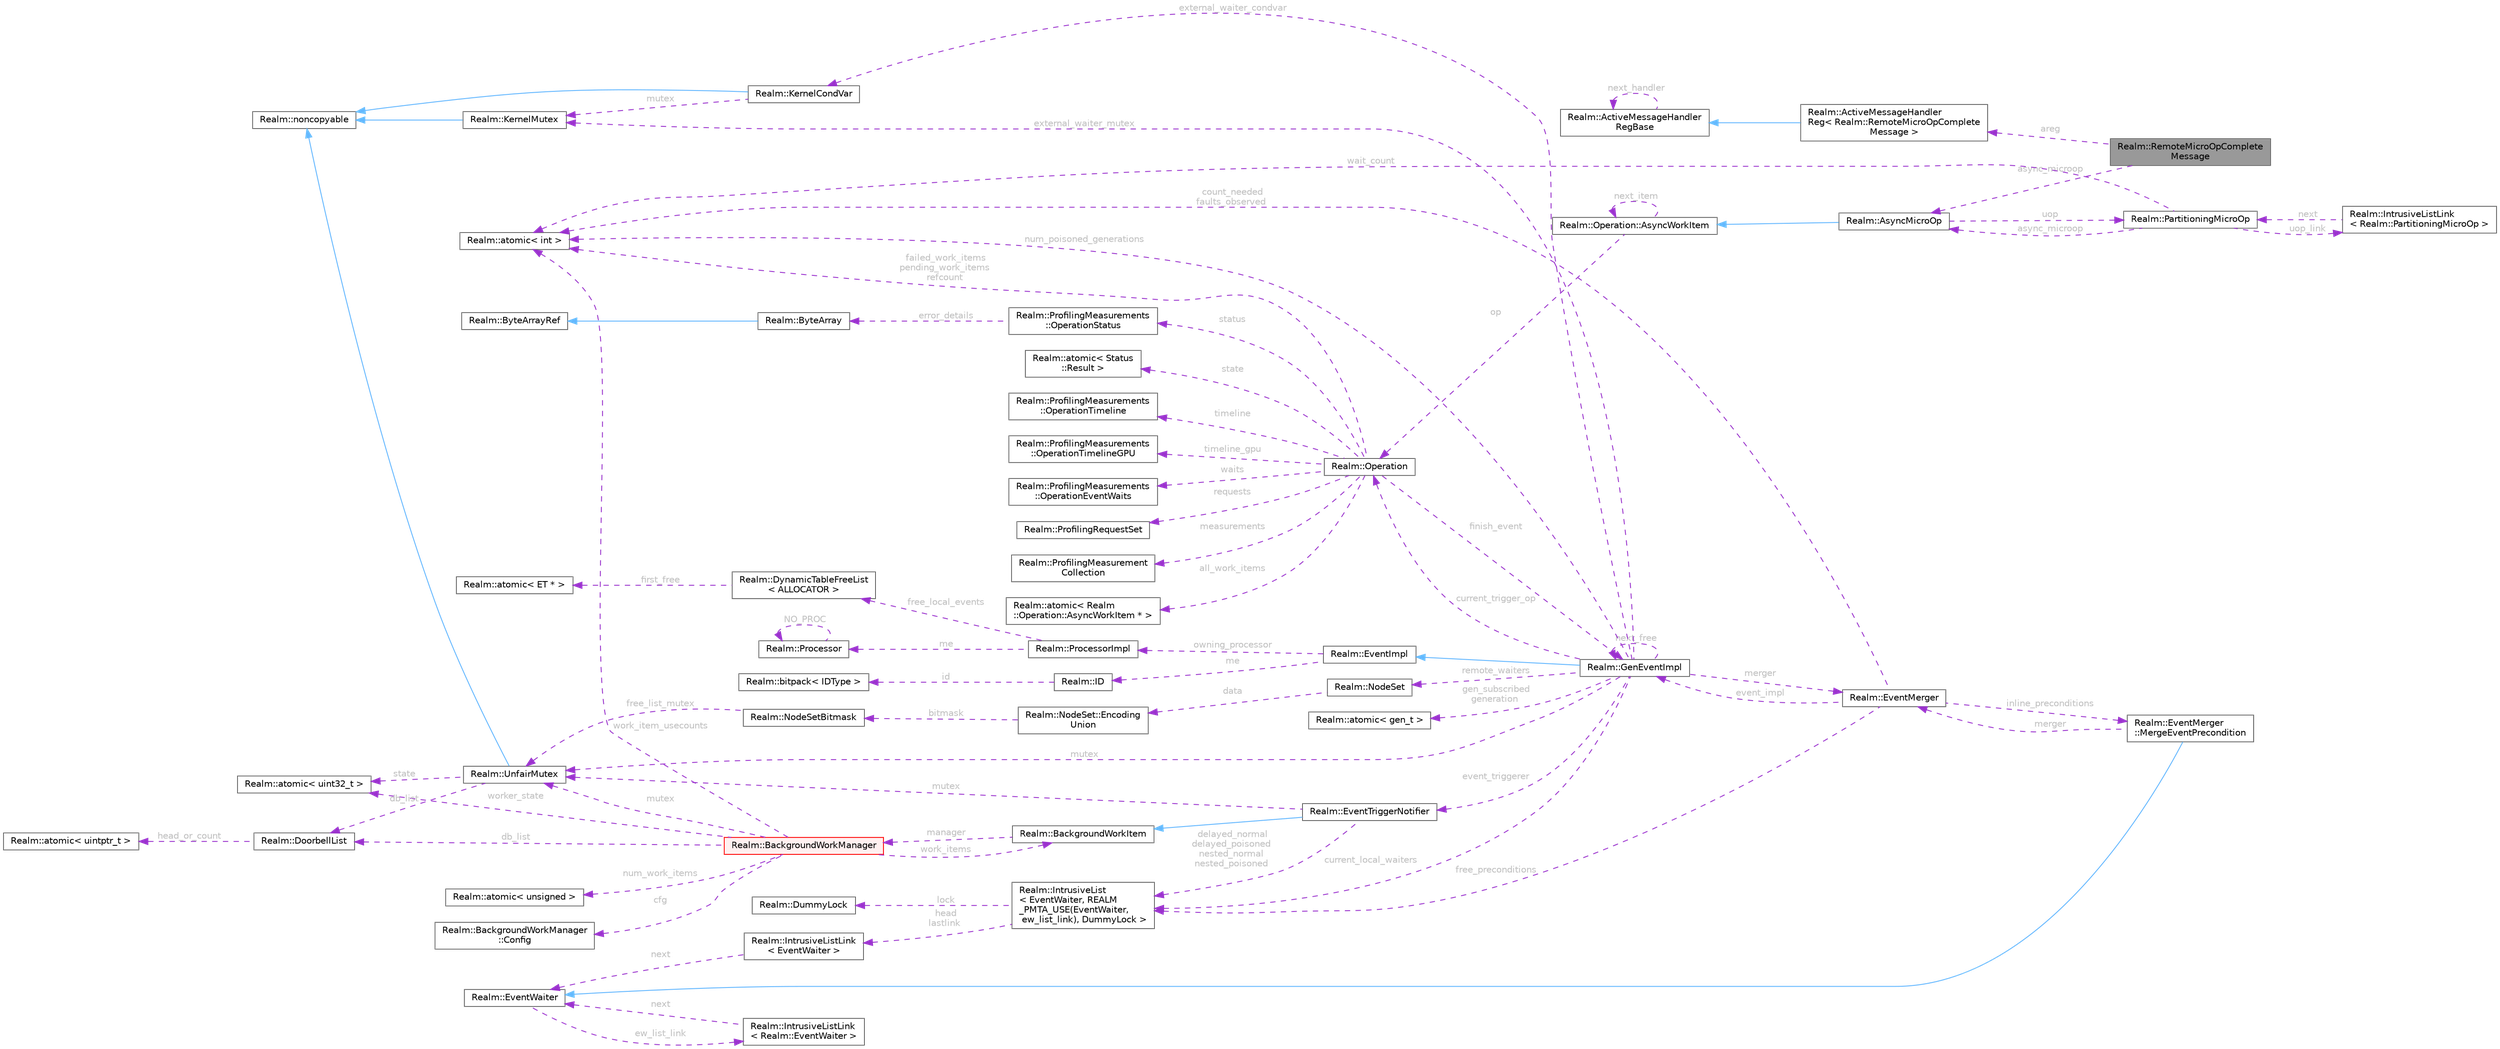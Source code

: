digraph "Realm::RemoteMicroOpCompleteMessage"
{
 // LATEX_PDF_SIZE
  bgcolor="transparent";
  edge [fontname=Helvetica,fontsize=10,labelfontname=Helvetica,labelfontsize=10];
  node [fontname=Helvetica,fontsize=10,shape=box,height=0.2,width=0.4];
  rankdir="LR";
  Node1 [id="Node000001",label="Realm::RemoteMicroOpComplete\lMessage",height=0.2,width=0.4,color="gray40", fillcolor="grey60", style="filled", fontcolor="black",tooltip=" "];
  Node2 -> Node1 [id="edge1_Node000001_Node000002",dir="back",color="darkorchid3",style="dashed",tooltip=" ",label=" async_microop",fontcolor="grey" ];
  Node2 [id="Node000002",label="Realm::AsyncMicroOp",height=0.2,width=0.4,color="gray40", fillcolor="white", style="filled",URL="$classRealm_1_1AsyncMicroOp.html",tooltip=" "];
  Node3 -> Node2 [id="edge2_Node000002_Node000003",dir="back",color="steelblue1",style="solid",tooltip=" "];
  Node3 [id="Node000003",label="Realm::Operation::AsyncWorkItem",height=0.2,width=0.4,color="gray40", fillcolor="white", style="filled",URL="$classRealm_1_1Operation_1_1AsyncWorkItem.html",tooltip=" "];
  Node4 -> Node3 [id="edge3_Node000003_Node000004",dir="back",color="darkorchid3",style="dashed",tooltip=" ",label=" op",fontcolor="grey" ];
  Node4 [id="Node000004",label="Realm::Operation",height=0.2,width=0.4,color="gray40", fillcolor="white", style="filled",URL="$classRealm_1_1Operation.html",tooltip=" "];
  Node5 -> Node4 [id="edge4_Node000004_Node000005",dir="back",color="darkorchid3",style="dashed",tooltip=" ",label=" finish_event",fontcolor="grey" ];
  Node5 [id="Node000005",label="Realm::GenEventImpl",height=0.2,width=0.4,color="gray40", fillcolor="white", style="filled",URL="$classRealm_1_1GenEventImpl.html",tooltip=" "];
  Node6 -> Node5 [id="edge5_Node000005_Node000006",dir="back",color="steelblue1",style="solid",tooltip=" "];
  Node6 [id="Node000006",label="Realm::EventImpl",height=0.2,width=0.4,color="gray40", fillcolor="white", style="filled",URL="$classRealm_1_1EventImpl.html",tooltip=" "];
  Node7 -> Node6 [id="edge6_Node000006_Node000007",dir="back",color="darkorchid3",style="dashed",tooltip=" ",label=" me",fontcolor="grey" ];
  Node7 [id="Node000007",label="Realm::ID",height=0.2,width=0.4,color="gray40", fillcolor="white", style="filled",URL="$classRealm_1_1ID.html",tooltip=" "];
  Node8 -> Node7 [id="edge7_Node000007_Node000008",dir="back",color="darkorchid3",style="dashed",tooltip=" ",label=" id",fontcolor="grey" ];
  Node8 [id="Node000008",label="Realm::bitpack\< IDType \>",height=0.2,width=0.4,color="gray40", fillcolor="white", style="filled",URL="$classRealm_1_1bitpack.html",tooltip=" "];
  Node9 -> Node6 [id="edge8_Node000006_Node000009",dir="back",color="darkorchid3",style="dashed",tooltip=" ",label=" owning_processor",fontcolor="grey" ];
  Node9 [id="Node000009",label="Realm::ProcessorImpl",height=0.2,width=0.4,color="gray40", fillcolor="white", style="filled",URL="$classRealm_1_1ProcessorImpl.html",tooltip=" "];
  Node10 -> Node9 [id="edge9_Node000009_Node000010",dir="back",color="darkorchid3",style="dashed",tooltip=" ",label=" free_local_events",fontcolor="grey" ];
  Node10 [id="Node000010",label="Realm::DynamicTableFreeList\l\< ALLOCATOR \>",height=0.2,width=0.4,color="gray40", fillcolor="white", style="filled",URL="$classRealm_1_1DynamicTableFreeList.html",tooltip=" "];
  Node11 -> Node10 [id="edge10_Node000010_Node000011",dir="back",color="darkorchid3",style="dashed",tooltip=" ",label=" first_free",fontcolor="grey" ];
  Node11 [id="Node000011",label="Realm::atomic\< ET * \>",height=0.2,width=0.4,color="gray40", fillcolor="white", style="filled",URL="$classRealm_1_1atomic.html",tooltip=" "];
  Node12 -> Node9 [id="edge11_Node000009_Node000012",dir="back",color="darkorchid3",style="dashed",tooltip=" ",label=" me",fontcolor="grey" ];
  Node12 [id="Node000012",label="Realm::Processor",height=0.2,width=0.4,color="gray40", fillcolor="white", style="filled",URL="$classRealm_1_1Processor.html",tooltip=" "];
  Node12 -> Node12 [id="edge12_Node000012_Node000012",dir="back",color="darkorchid3",style="dashed",tooltip=" ",label=" NO_PROC",fontcolor="grey" ];
  Node13 -> Node5 [id="edge13_Node000005_Node000013",dir="back",color="darkorchid3",style="dashed",tooltip=" ",label=" gen_subscribed\ngeneration",fontcolor="grey" ];
  Node13 [id="Node000013",label="Realm::atomic\< gen_t \>",height=0.2,width=0.4,color="gray40", fillcolor="white", style="filled",URL="$classRealm_1_1atomic.html",tooltip=" "];
  Node14 -> Node5 [id="edge14_Node000005_Node000014",dir="back",color="darkorchid3",style="dashed",tooltip=" ",label=" num_poisoned_generations",fontcolor="grey" ];
  Node14 [id="Node000014",label="Realm::atomic\< int \>",height=0.2,width=0.4,color="gray40", fillcolor="white", style="filled",URL="$classRealm_1_1atomic.html",tooltip=" "];
  Node5 -> Node5 [id="edge15_Node000005_Node000005",dir="back",color="darkorchid3",style="dashed",tooltip=" ",label=" next_free",fontcolor="grey" ];
  Node15 -> Node5 [id="edge16_Node000005_Node000015",dir="back",color="darkorchid3",style="dashed",tooltip=" ",label=" merger",fontcolor="grey" ];
  Node15 [id="Node000015",label="Realm::EventMerger",height=0.2,width=0.4,color="gray40", fillcolor="white", style="filled",URL="$classRealm_1_1EventMerger.html",tooltip=" "];
  Node5 -> Node15 [id="edge17_Node000015_Node000005",dir="back",color="darkorchid3",style="dashed",tooltip=" ",label=" event_impl",fontcolor="grey" ];
  Node14 -> Node15 [id="edge18_Node000015_Node000014",dir="back",color="darkorchid3",style="dashed",tooltip=" ",label=" count_needed\nfaults_observed",fontcolor="grey" ];
  Node16 -> Node15 [id="edge19_Node000015_Node000016",dir="back",color="darkorchid3",style="dashed",tooltip=" ",label=" inline_preconditions",fontcolor="grey" ];
  Node16 [id="Node000016",label="Realm::EventMerger\l::MergeEventPrecondition",height=0.2,width=0.4,color="gray40", fillcolor="white", style="filled",URL="$classRealm_1_1EventMerger_1_1MergeEventPrecondition.html",tooltip=" "];
  Node17 -> Node16 [id="edge20_Node000016_Node000017",dir="back",color="steelblue1",style="solid",tooltip=" "];
  Node17 [id="Node000017",label="Realm::EventWaiter",height=0.2,width=0.4,color="gray40", fillcolor="white", style="filled",URL="$classRealm_1_1EventWaiter.html",tooltip=" "];
  Node18 -> Node17 [id="edge21_Node000017_Node000018",dir="back",color="darkorchid3",style="dashed",tooltip=" ",label=" ew_list_link",fontcolor="grey" ];
  Node18 [id="Node000018",label="Realm::IntrusiveListLink\l\< Realm::EventWaiter \>",height=0.2,width=0.4,color="gray40", fillcolor="white", style="filled",URL="$structRealm_1_1IntrusiveListLink.html",tooltip=" "];
  Node17 -> Node18 [id="edge22_Node000018_Node000017",dir="back",color="darkorchid3",style="dashed",tooltip=" ",label=" next",fontcolor="grey" ];
  Node15 -> Node16 [id="edge23_Node000016_Node000015",dir="back",color="darkorchid3",style="dashed",tooltip=" ",label=" merger",fontcolor="grey" ];
  Node19 -> Node15 [id="edge24_Node000015_Node000019",dir="back",color="darkorchid3",style="dashed",tooltip=" ",label=" free_preconditions",fontcolor="grey" ];
  Node19 [id="Node000019",label="Realm::IntrusiveList\l\< EventWaiter, REALM\l_PMTA_USE(EventWaiter,\l ew_list_link), DummyLock \>",height=0.2,width=0.4,color="gray40", fillcolor="white", style="filled",URL="$classRealm_1_1IntrusiveList.html",tooltip=" "];
  Node20 -> Node19 [id="edge25_Node000019_Node000020",dir="back",color="darkorchid3",style="dashed",tooltip=" ",label=" lock",fontcolor="grey" ];
  Node20 [id="Node000020",label="Realm::DummyLock",height=0.2,width=0.4,color="gray40", fillcolor="white", style="filled",URL="$classRealm_1_1DummyLock.html",tooltip=" "];
  Node21 -> Node19 [id="edge26_Node000019_Node000021",dir="back",color="darkorchid3",style="dashed",tooltip=" ",label=" head\nlastlink",fontcolor="grey" ];
  Node21 [id="Node000021",label="Realm::IntrusiveListLink\l\< EventWaiter \>",height=0.2,width=0.4,color="gray40", fillcolor="white", style="filled",URL="$structRealm_1_1IntrusiveListLink.html",tooltip=" "];
  Node17 -> Node21 [id="edge27_Node000021_Node000017",dir="back",color="darkorchid3",style="dashed",tooltip=" ",label=" next",fontcolor="grey" ];
  Node22 -> Node5 [id="edge28_Node000005_Node000022",dir="back",color="darkorchid3",style="dashed",tooltip=" ",label=" event_triggerer",fontcolor="grey" ];
  Node22 [id="Node000022",label="Realm::EventTriggerNotifier",height=0.2,width=0.4,color="gray40", fillcolor="white", style="filled",URL="$classRealm_1_1EventTriggerNotifier.html",tooltip=" "];
  Node23 -> Node22 [id="edge29_Node000022_Node000023",dir="back",color="steelblue1",style="solid",tooltip=" "];
  Node23 [id="Node000023",label="Realm::BackgroundWorkItem",height=0.2,width=0.4,color="gray40", fillcolor="white", style="filled",URL="$classRealm_1_1BackgroundWorkItem.html",tooltip=" "];
  Node24 -> Node23 [id="edge30_Node000023_Node000024",dir="back",color="darkorchid3",style="dashed",tooltip=" ",label=" manager",fontcolor="grey" ];
  Node24 [id="Node000024",label="Realm::BackgroundWorkManager",height=0.2,width=0.4,color="red", fillcolor="#FFF0F0", style="filled",URL="$classRealm_1_1BackgroundWorkManager.html",tooltip=" "];
  Node25 -> Node24 [id="edge31_Node000024_Node000025",dir="back",color="darkorchid3",style="dashed",tooltip=" ",label=" cfg",fontcolor="grey" ];
  Node25 [id="Node000025",label="Realm::BackgroundWorkManager\l::Config",height=0.2,width=0.4,color="gray40", fillcolor="white", style="filled",URL="$structRealm_1_1BackgroundWorkManager_1_1Config.html",tooltip=" "];
  Node26 -> Node24 [id="edge32_Node000024_Node000026",dir="back",color="darkorchid3",style="dashed",tooltip=" ",label=" mutex",fontcolor="grey" ];
  Node26 [id="Node000026",label="Realm::UnfairMutex",height=0.2,width=0.4,color="gray40", fillcolor="white", style="filled",URL="$classRealm_1_1UnfairMutex.html",tooltip=" "];
  Node27 -> Node26 [id="edge33_Node000026_Node000027",dir="back",color="steelblue1",style="solid",tooltip=" "];
  Node27 [id="Node000027",label="Realm::noncopyable",height=0.2,width=0.4,color="gray40", fillcolor="white", style="filled",URL="$classRealm_1_1noncopyable.html",tooltip=" "];
  Node28 -> Node26 [id="edge34_Node000026_Node000028",dir="back",color="darkorchid3",style="dashed",tooltip=" ",label=" state",fontcolor="grey" ];
  Node28 [id="Node000028",label="Realm::atomic\< uint32_t \>",height=0.2,width=0.4,color="gray40", fillcolor="white", style="filled",URL="$classRealm_1_1atomic.html",tooltip=" "];
  Node29 -> Node26 [id="edge35_Node000026_Node000029",dir="back",color="darkorchid3",style="dashed",tooltip=" ",label=" db_list",fontcolor="grey" ];
  Node29 [id="Node000029",label="Realm::DoorbellList",height=0.2,width=0.4,color="gray40", fillcolor="white", style="filled",URL="$classRealm_1_1DoorbellList.html",tooltip=" "];
  Node30 -> Node29 [id="edge36_Node000029_Node000030",dir="back",color="darkorchid3",style="dashed",tooltip=" ",label=" head_or_count",fontcolor="grey" ];
  Node30 [id="Node000030",label="Realm::atomic\< uintptr_t \>",height=0.2,width=0.4,color="gray40", fillcolor="white", style="filled",URL="$classRealm_1_1atomic.html",tooltip=" "];
  Node31 -> Node24 [id="edge37_Node000024_Node000031",dir="back",color="darkorchid3",style="dashed",tooltip=" ",label=" num_work_items",fontcolor="grey" ];
  Node31 [id="Node000031",label="Realm::atomic\< unsigned \>",height=0.2,width=0.4,color="gray40", fillcolor="white", style="filled",URL="$classRealm_1_1atomic.html",tooltip=" "];
  Node14 -> Node24 [id="edge38_Node000024_Node000014",dir="back",color="darkorchid3",style="dashed",tooltip=" ",label=" work_item_usecounts",fontcolor="grey" ];
  Node23 -> Node24 [id="edge39_Node000024_Node000023",dir="back",color="darkorchid3",style="dashed",tooltip=" ",label=" work_items",fontcolor="grey" ];
  Node28 -> Node24 [id="edge40_Node000024_Node000028",dir="back",color="darkorchid3",style="dashed",tooltip=" ",label=" worker_state",fontcolor="grey" ];
  Node29 -> Node24 [id="edge41_Node000024_Node000029",dir="back",color="darkorchid3",style="dashed",tooltip=" ",label=" db_list",fontcolor="grey" ];
  Node26 -> Node22 [id="edge42_Node000022_Node000026",dir="back",color="darkorchid3",style="dashed",tooltip=" ",label=" mutex",fontcolor="grey" ];
  Node19 -> Node22 [id="edge43_Node000022_Node000019",dir="back",color="darkorchid3",style="dashed",tooltip=" ",label=" delayed_normal\ndelayed_poisoned\nnested_normal\nnested_poisoned",fontcolor="grey" ];
  Node26 -> Node5 [id="edge44_Node000005_Node000026",dir="back",color="darkorchid3",style="dashed",tooltip=" ",label=" mutex",fontcolor="grey" ];
  Node4 -> Node5 [id="edge45_Node000005_Node000004",dir="back",color="darkorchid3",style="dashed",tooltip=" ",label=" current_trigger_op",fontcolor="grey" ];
  Node19 -> Node5 [id="edge46_Node000005_Node000019",dir="back",color="darkorchid3",style="dashed",tooltip=" ",label=" current_local_waiters",fontcolor="grey" ];
  Node35 -> Node5 [id="edge47_Node000005_Node000035",dir="back",color="darkorchid3",style="dashed",tooltip=" ",label=" external_waiter_mutex",fontcolor="grey" ];
  Node35 [id="Node000035",label="Realm::KernelMutex",height=0.2,width=0.4,color="gray40", fillcolor="white", style="filled",URL="$classRealm_1_1KernelMutex.html",tooltip=" "];
  Node27 -> Node35 [id="edge48_Node000035_Node000027",dir="back",color="steelblue1",style="solid",tooltip=" "];
  Node36 -> Node5 [id="edge49_Node000005_Node000036",dir="back",color="darkorchid3",style="dashed",tooltip=" ",label=" external_waiter_condvar",fontcolor="grey" ];
  Node36 [id="Node000036",label="Realm::KernelCondVar",height=0.2,width=0.4,color="gray40", fillcolor="white", style="filled",URL="$classRealm_1_1KernelCondVar.html",tooltip=" "];
  Node27 -> Node36 [id="edge50_Node000036_Node000027",dir="back",color="steelblue1",style="solid",tooltip=" "];
  Node35 -> Node36 [id="edge51_Node000036_Node000035",dir="back",color="darkorchid3",style="dashed",tooltip=" ",label=" mutex",fontcolor="grey" ];
  Node37 -> Node5 [id="edge52_Node000005_Node000037",dir="back",color="darkorchid3",style="dashed",tooltip=" ",label=" remote_waiters",fontcolor="grey" ];
  Node37 [id="Node000037",label="Realm::NodeSet",height=0.2,width=0.4,color="gray40", fillcolor="white", style="filled",URL="$classRealm_1_1NodeSet.html",tooltip=" "];
  Node38 -> Node37 [id="edge53_Node000037_Node000038",dir="back",color="darkorchid3",style="dashed",tooltip=" ",label=" data",fontcolor="grey" ];
  Node38 [id="Node000038",label="Realm::NodeSet::Encoding\lUnion",height=0.2,width=0.4,color="gray40", fillcolor="white", style="filled",URL="$unionRealm_1_1NodeSet_1_1EncodingUnion.html",tooltip=" "];
  Node39 -> Node38 [id="edge54_Node000038_Node000039",dir="back",color="darkorchid3",style="dashed",tooltip=" ",label=" bitmask",fontcolor="grey" ];
  Node39 [id="Node000039",label="Realm::NodeSetBitmask",height=0.2,width=0.4,color="gray40", fillcolor="white", style="filled",URL="$classRealm_1_1NodeSetBitmask.html",tooltip=" "];
  Node26 -> Node39 [id="edge55_Node000039_Node000026",dir="back",color="darkorchid3",style="dashed",tooltip=" ",label=" free_list_mutex",fontcolor="grey" ];
  Node14 -> Node4 [id="edge56_Node000004_Node000014",dir="back",color="darkorchid3",style="dashed",tooltip=" ",label=" failed_work_items\npending_work_items\nrefcount",fontcolor="grey" ];
  Node40 -> Node4 [id="edge57_Node000004_Node000040",dir="back",color="darkorchid3",style="dashed",tooltip=" ",label=" state",fontcolor="grey" ];
  Node40 [id="Node000040",label="Realm::atomic\< Status\l::Result \>",height=0.2,width=0.4,color="gray40", fillcolor="white", style="filled",URL="$classRealm_1_1atomic.html",tooltip=" "];
  Node41 -> Node4 [id="edge58_Node000004_Node000041",dir="back",color="darkorchid3",style="dashed",tooltip=" ",label=" status",fontcolor="grey" ];
  Node41 [id="Node000041",label="Realm::ProfilingMeasurements\l::OperationStatus",height=0.2,width=0.4,color="gray40", fillcolor="white", style="filled",URL="$structRealm_1_1ProfilingMeasurements_1_1OperationStatus.html",tooltip=" "];
  Node42 -> Node41 [id="edge59_Node000041_Node000042",dir="back",color="darkorchid3",style="dashed",tooltip=" ",label=" error_details",fontcolor="grey" ];
  Node42 [id="Node000042",label="Realm::ByteArray",height=0.2,width=0.4,color="gray40", fillcolor="white", style="filled",URL="$classRealm_1_1ByteArray.html",tooltip=" "];
  Node43 -> Node42 [id="edge60_Node000042_Node000043",dir="back",color="steelblue1",style="solid",tooltip=" "];
  Node43 [id="Node000043",label="Realm::ByteArrayRef",height=0.2,width=0.4,color="gray40", fillcolor="white", style="filled",URL="$classRealm_1_1ByteArrayRef.html",tooltip=" "];
  Node44 -> Node4 [id="edge61_Node000004_Node000044",dir="back",color="darkorchid3",style="dashed",tooltip=" ",label=" timeline",fontcolor="grey" ];
  Node44 [id="Node000044",label="Realm::ProfilingMeasurements\l::OperationTimeline",height=0.2,width=0.4,color="gray40", fillcolor="white", style="filled",URL="$structRealm_1_1ProfilingMeasurements_1_1OperationTimeline.html",tooltip=" "];
  Node45 -> Node4 [id="edge62_Node000004_Node000045",dir="back",color="darkorchid3",style="dashed",tooltip=" ",label=" timeline_gpu",fontcolor="grey" ];
  Node45 [id="Node000045",label="Realm::ProfilingMeasurements\l::OperationTimelineGPU",height=0.2,width=0.4,color="gray40", fillcolor="white", style="filled",URL="$structRealm_1_1ProfilingMeasurements_1_1OperationTimelineGPU.html",tooltip=" "];
  Node46 -> Node4 [id="edge63_Node000004_Node000046",dir="back",color="darkorchid3",style="dashed",tooltip=" ",label=" waits",fontcolor="grey" ];
  Node46 [id="Node000046",label="Realm::ProfilingMeasurements\l::OperationEventWaits",height=0.2,width=0.4,color="gray40", fillcolor="white", style="filled",URL="$structRealm_1_1ProfilingMeasurements_1_1OperationEventWaits.html",tooltip=" "];
  Node47 -> Node4 [id="edge64_Node000004_Node000047",dir="back",color="darkorchid3",style="dashed",tooltip=" ",label=" requests",fontcolor="grey" ];
  Node47 [id="Node000047",label="Realm::ProfilingRequestSet",height=0.2,width=0.4,color="gray40", fillcolor="white", style="filled",URL="$classRealm_1_1ProfilingRequestSet.html",tooltip=" "];
  Node48 -> Node4 [id="edge65_Node000004_Node000048",dir="back",color="darkorchid3",style="dashed",tooltip=" ",label=" measurements",fontcolor="grey" ];
  Node48 [id="Node000048",label="Realm::ProfilingMeasurement\lCollection",height=0.2,width=0.4,color="gray40", fillcolor="white", style="filled",URL="$classRealm_1_1ProfilingMeasurementCollection.html",tooltip=" "];
  Node49 -> Node4 [id="edge66_Node000004_Node000049",dir="back",color="darkorchid3",style="dashed",tooltip=" ",label=" all_work_items",fontcolor="grey" ];
  Node49 [id="Node000049",label="Realm::atomic\< Realm\l::Operation::AsyncWorkItem * \>",height=0.2,width=0.4,color="gray40", fillcolor="white", style="filled",URL="$classRealm_1_1atomic.html",tooltip=" "];
  Node3 -> Node3 [id="edge67_Node000003_Node000003",dir="back",color="darkorchid3",style="dashed",tooltip=" ",label=" next_item",fontcolor="grey" ];
  Node50 -> Node2 [id="edge68_Node000002_Node000050",dir="back",color="darkorchid3",style="dashed",tooltip=" ",label=" uop",fontcolor="grey" ];
  Node50 [id="Node000050",label="Realm::PartitioningMicroOp",height=0.2,width=0.4,color="gray40", fillcolor="white", style="filled",URL="$classRealm_1_1PartitioningMicroOp.html",tooltip=" "];
  Node51 -> Node50 [id="edge69_Node000050_Node000051",dir="back",color="darkorchid3",style="dashed",tooltip=" ",label=" uop_link",fontcolor="grey" ];
  Node51 [id="Node000051",label="Realm::IntrusiveListLink\l\< Realm::PartitioningMicroOp \>",height=0.2,width=0.4,color="gray40", fillcolor="white", style="filled",URL="$structRealm_1_1IntrusiveListLink.html",tooltip=" "];
  Node50 -> Node51 [id="edge70_Node000051_Node000050",dir="back",color="darkorchid3",style="dashed",tooltip=" ",label=" next",fontcolor="grey" ];
  Node14 -> Node50 [id="edge71_Node000050_Node000014",dir="back",color="darkorchid3",style="dashed",tooltip=" ",label=" wait_count",fontcolor="grey" ];
  Node2 -> Node50 [id="edge72_Node000050_Node000002",dir="back",color="darkorchid3",style="dashed",tooltip=" ",label=" async_microop",fontcolor="grey" ];
  Node52 -> Node1 [id="edge73_Node000001_Node000052",dir="back",color="darkorchid3",style="dashed",tooltip=" ",label=" areg",fontcolor="grey" ];
  Node52 [id="Node000052",label="Realm::ActiveMessageHandler\lReg\< Realm::RemoteMicroOpComplete\lMessage \>",height=0.2,width=0.4,color="gray40", fillcolor="white", style="filled",URL="$classRealm_1_1ActiveMessageHandlerReg.html",tooltip=" "];
  Node53 -> Node52 [id="edge74_Node000052_Node000053",dir="back",color="steelblue1",style="solid",tooltip=" "];
  Node53 [id="Node000053",label="Realm::ActiveMessageHandler\lRegBase",height=0.2,width=0.4,color="gray40", fillcolor="white", style="filled",URL="$classRealm_1_1ActiveMessageHandlerRegBase.html",tooltip=" "];
  Node53 -> Node53 [id="edge75_Node000053_Node000053",dir="back",color="darkorchid3",style="dashed",tooltip=" ",label=" next_handler",fontcolor="grey" ];
}
